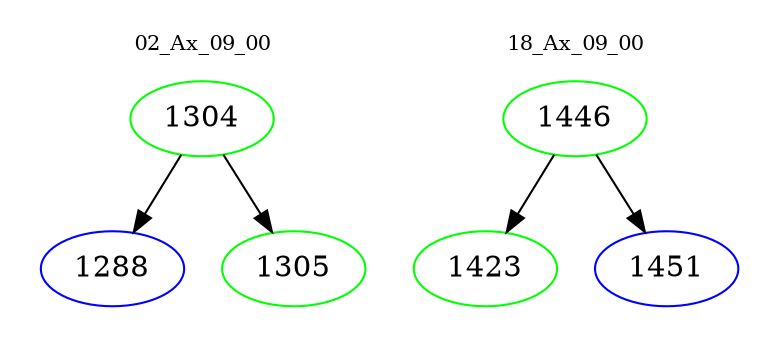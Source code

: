 digraph{
subgraph cluster_0 {
color = white
label = "02_Ax_09_00";
fontsize=10;
T0_1304 [label="1304", color="green"]
T0_1304 -> T0_1288 [color="black"]
T0_1288 [label="1288", color="blue"]
T0_1304 -> T0_1305 [color="black"]
T0_1305 [label="1305", color="green"]
}
subgraph cluster_1 {
color = white
label = "18_Ax_09_00";
fontsize=10;
T1_1446 [label="1446", color="green"]
T1_1446 -> T1_1423 [color="black"]
T1_1423 [label="1423", color="green"]
T1_1446 -> T1_1451 [color="black"]
T1_1451 [label="1451", color="blue"]
}
}
